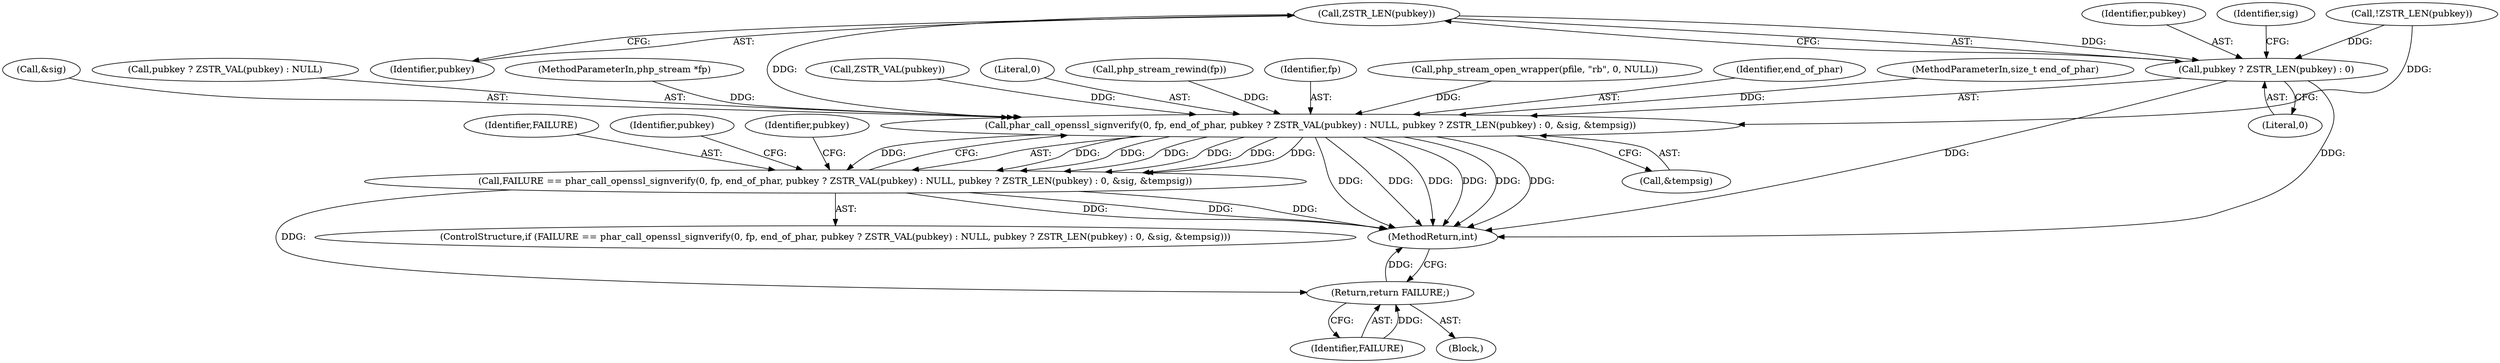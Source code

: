 digraph "0_php-src_0bfb970f43acd1e81d11be1154805f86655f15d5?w=1@pointer" {
"1000225" [label="(Call,ZSTR_LEN(pubkey))"];
"1000214" [label="(Call,phar_call_openssl_signverify(0, fp, end_of_phar, pubkey ? ZSTR_VAL(pubkey) : NULL, pubkey ? ZSTR_LEN(pubkey) : 0, &sig, &tempsig))"];
"1000212" [label="(Call,FAILURE == phar_call_openssl_signverify(0, fp, end_of_phar, pubkey ? ZSTR_VAL(pubkey) : NULL, pubkey ? ZSTR_LEN(pubkey) : 0, &sig, &tempsig))"];
"1000245" [label="(Return,return FAILURE;)"];
"1000223" [label="(Call,pubkey ? ZSTR_LEN(pubkey) : 0)"];
"1000188" [label="(Call,!ZSTR_LEN(pubkey))"];
"1000224" [label="(Identifier,pubkey)"];
"1000220" [label="(Call,ZSTR_VAL(pubkey))"];
"1000246" [label="(Identifier,FAILURE)"];
"1000232" [label="(Block,)"];
"1000212" [label="(Call,FAILURE == phar_call_openssl_signverify(0, fp, end_of_phar, pubkey ? ZSTR_VAL(pubkey) : NULL, pubkey ? ZSTR_LEN(pubkey) : 0, &sig, &tempsig))"];
"1000223" [label="(Call,pubkey ? ZSTR_LEN(pubkey) : 0)"];
"1000215" [label="(Literal,0)"];
"1000225" [label="(Call,ZSTR_LEN(pubkey))"];
"1000248" [label="(Identifier,pubkey)"];
"1000213" [label="(Identifier,FAILURE)"];
"1000119" [label="(Call,php_stream_rewind(fp))"];
"1000216" [label="(Identifier,fp)"];
"1000214" [label="(Call,phar_call_openssl_signverify(0, fp, end_of_phar, pubkey ? ZSTR_VAL(pubkey) : NULL, pubkey ? ZSTR_LEN(pubkey) : 0, &sig, &tempsig))"];
"1000169" [label="(Call,php_stream_open_wrapper(pfile, \"rb\", 0, NULL))"];
"1000230" [label="(Call,&tempsig)"];
"1000211" [label="(ControlStructure,if (FAILURE == phar_call_openssl_signverify(0, fp, end_of_phar, pubkey ? ZSTR_VAL(pubkey) : NULL, pubkey ? ZSTR_LEN(pubkey) : 0, &sig, &tempsig)))"];
"1000245" [label="(Return,return FAILURE;)"];
"1000217" [label="(Identifier,end_of_phar)"];
"1000229" [label="(Identifier,sig)"];
"1000106" [label="(MethodParameterIn,size_t end_of_phar)"];
"1000228" [label="(Call,&sig)"];
"1000226" [label="(Identifier,pubkey)"];
"1000218" [label="(Call,pubkey ? ZSTR_VAL(pubkey) : NULL)"];
"1000234" [label="(Identifier,pubkey)"];
"1000105" [label="(MethodParameterIn,php_stream *fp)"];
"1000697" [label="(MethodReturn,int)"];
"1000227" [label="(Literal,0)"];
"1000225" -> "1000223"  [label="AST: "];
"1000225" -> "1000226"  [label="CFG: "];
"1000226" -> "1000225"  [label="AST: "];
"1000223" -> "1000225"  [label="CFG: "];
"1000225" -> "1000214"  [label="DDG: "];
"1000225" -> "1000223"  [label="DDG: "];
"1000214" -> "1000212"  [label="AST: "];
"1000214" -> "1000230"  [label="CFG: "];
"1000215" -> "1000214"  [label="AST: "];
"1000216" -> "1000214"  [label="AST: "];
"1000217" -> "1000214"  [label="AST: "];
"1000218" -> "1000214"  [label="AST: "];
"1000223" -> "1000214"  [label="AST: "];
"1000228" -> "1000214"  [label="AST: "];
"1000230" -> "1000214"  [label="AST: "];
"1000212" -> "1000214"  [label="CFG: "];
"1000214" -> "1000697"  [label="DDG: "];
"1000214" -> "1000697"  [label="DDG: "];
"1000214" -> "1000697"  [label="DDG: "];
"1000214" -> "1000697"  [label="DDG: "];
"1000214" -> "1000697"  [label="DDG: "];
"1000214" -> "1000697"  [label="DDG: "];
"1000214" -> "1000212"  [label="DDG: "];
"1000214" -> "1000212"  [label="DDG: "];
"1000214" -> "1000212"  [label="DDG: "];
"1000214" -> "1000212"  [label="DDG: "];
"1000214" -> "1000212"  [label="DDG: "];
"1000214" -> "1000212"  [label="DDG: "];
"1000214" -> "1000212"  [label="DDG: "];
"1000119" -> "1000214"  [label="DDG: "];
"1000105" -> "1000214"  [label="DDG: "];
"1000106" -> "1000214"  [label="DDG: "];
"1000220" -> "1000214"  [label="DDG: "];
"1000169" -> "1000214"  [label="DDG: "];
"1000188" -> "1000214"  [label="DDG: "];
"1000212" -> "1000211"  [label="AST: "];
"1000213" -> "1000212"  [label="AST: "];
"1000234" -> "1000212"  [label="CFG: "];
"1000248" -> "1000212"  [label="CFG: "];
"1000212" -> "1000697"  [label="DDG: "];
"1000212" -> "1000697"  [label="DDG: "];
"1000212" -> "1000697"  [label="DDG: "];
"1000212" -> "1000245"  [label="DDG: "];
"1000245" -> "1000232"  [label="AST: "];
"1000245" -> "1000246"  [label="CFG: "];
"1000246" -> "1000245"  [label="AST: "];
"1000697" -> "1000245"  [label="CFG: "];
"1000245" -> "1000697"  [label="DDG: "];
"1000246" -> "1000245"  [label="DDG: "];
"1000223" -> "1000227"  [label="CFG: "];
"1000224" -> "1000223"  [label="AST: "];
"1000227" -> "1000223"  [label="AST: "];
"1000229" -> "1000223"  [label="CFG: "];
"1000223" -> "1000697"  [label="DDG: "];
"1000223" -> "1000697"  [label="DDG: "];
"1000188" -> "1000223"  [label="DDG: "];
}
